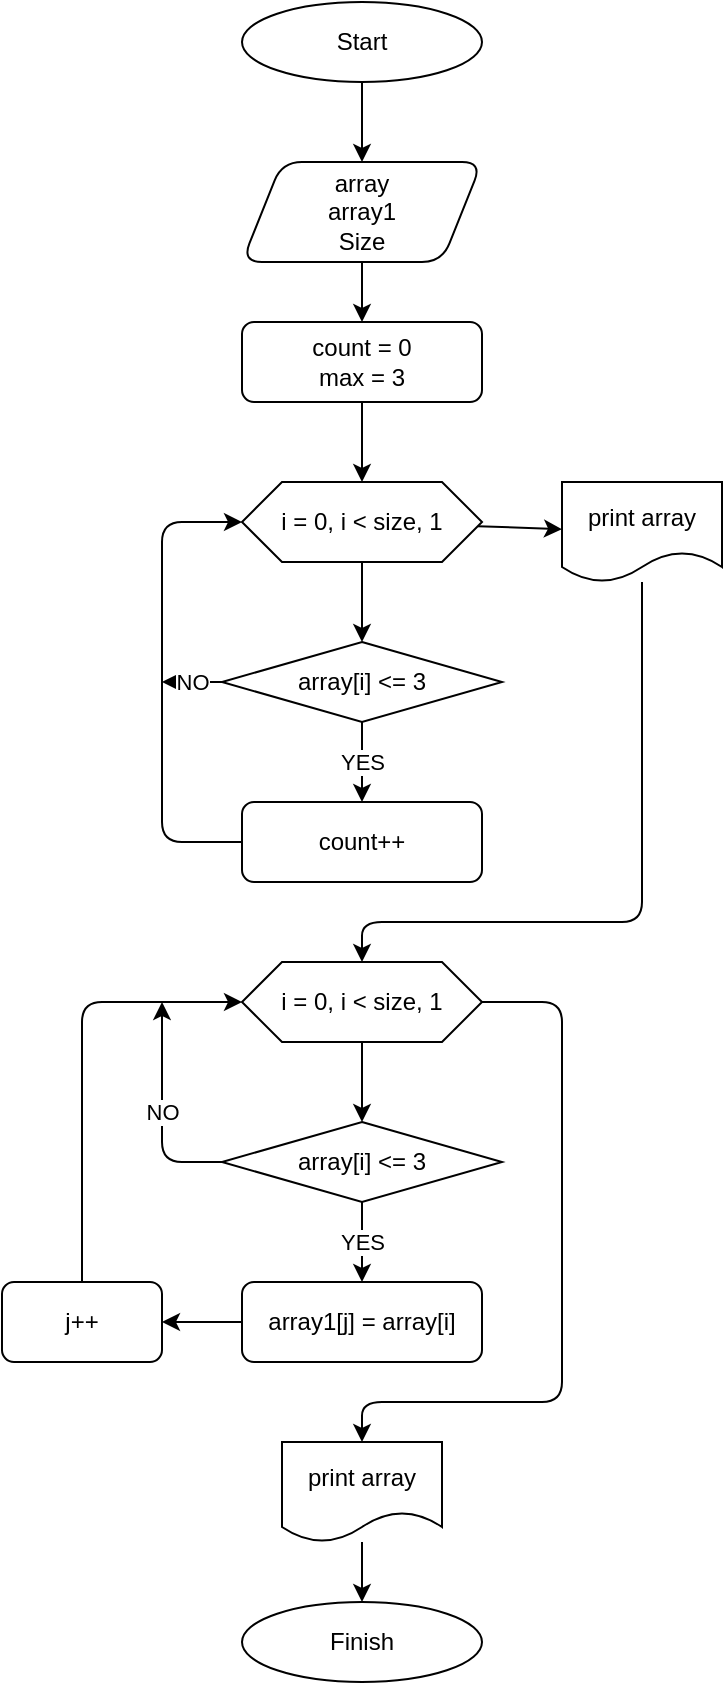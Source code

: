 <mxfile>
    <diagram id="0ag6XtFxA3MxgXPIFwI-" name="Страница 1">
        <mxGraphModel dx="838" dy="383" grid="1" gridSize="10" guides="1" tooltips="1" connect="1" arrows="1" fold="1" page="1" pageScale="1" pageWidth="1169" pageHeight="827" math="0" shadow="0">
            <root>
                <mxCell id="0"/>
                <mxCell id="1" parent="0"/>
                <mxCell id="4" value="" style="edgeStyle=none;html=1;" edge="1" parent="1" target="3">
                    <mxGeometry relative="1" as="geometry">
                        <mxPoint x="220" y="80" as="sourcePoint"/>
                    </mxGeometry>
                </mxCell>
                <mxCell id="11" value="" style="edgeStyle=none;html=1;" edge="1" parent="1" source="3" target="10">
                    <mxGeometry relative="1" as="geometry"/>
                </mxCell>
                <mxCell id="3" value="array&lt;br&gt;array1&lt;br&gt;Size" style="shape=parallelogram;perimeter=parallelogramPerimeter;whiteSpace=wrap;html=1;fixedSize=1;rounded=1;" vertex="1" parent="1">
                    <mxGeometry x="160" y="120" width="120" height="50" as="geometry"/>
                </mxCell>
                <mxCell id="9" value="Start" style="ellipse;whiteSpace=wrap;html=1;" vertex="1" parent="1">
                    <mxGeometry x="160" y="40" width="120" height="40" as="geometry"/>
                </mxCell>
                <mxCell id="13" style="edgeStyle=none;html=1;" edge="1" parent="1" source="10" target="12">
                    <mxGeometry relative="1" as="geometry"/>
                </mxCell>
                <mxCell id="10" value="count = 0&lt;br&gt;max = 3" style="whiteSpace=wrap;html=1;rounded=1;" vertex="1" parent="1">
                    <mxGeometry x="160" y="200" width="120" height="40" as="geometry"/>
                </mxCell>
                <mxCell id="15" value="" style="edgeStyle=none;html=1;" edge="1" parent="1" source="12" target="14">
                    <mxGeometry relative="1" as="geometry"/>
                </mxCell>
                <mxCell id="19" value="" style="edgeStyle=none;html=1;" edge="1" parent="1" source="12" target="18">
                    <mxGeometry relative="1" as="geometry"/>
                </mxCell>
                <mxCell id="12" value="i = 0, i &amp;lt; size, 1" style="shape=hexagon;perimeter=hexagonPerimeter2;whiteSpace=wrap;html=1;fixedSize=1;" vertex="1" parent="1">
                    <mxGeometry x="160" y="280" width="120" height="40" as="geometry"/>
                </mxCell>
                <mxCell id="17" value="YES" style="edgeStyle=none;html=1;" edge="1" parent="1" source="14" target="16">
                    <mxGeometry relative="1" as="geometry"/>
                </mxCell>
                <mxCell id="27" value="NO" style="edgeStyle=none;html=1;" edge="1" parent="1" source="14">
                    <mxGeometry relative="1" as="geometry">
                        <mxPoint x="120" y="380" as="targetPoint"/>
                    </mxGeometry>
                </mxCell>
                <mxCell id="14" value="array[i] &amp;lt;= 3" style="rhombus;whiteSpace=wrap;html=1;" vertex="1" parent="1">
                    <mxGeometry x="150" y="360" width="140" height="40" as="geometry"/>
                </mxCell>
                <mxCell id="25" style="edgeStyle=none;html=1;entryX=0;entryY=0.5;entryDx=0;entryDy=0;startArrow=none;" edge="1" parent="1" target="12">
                    <mxGeometry relative="1" as="geometry">
                        <mxPoint x="120" y="380" as="sourcePoint"/>
                        <mxPoint x="120" y="300" as="targetPoint"/>
                        <Array as="points">
                            <mxPoint x="120" y="300"/>
                        </Array>
                    </mxGeometry>
                </mxCell>
                <mxCell id="16" value="count++" style="rounded=1;whiteSpace=wrap;html=1;" vertex="1" parent="1">
                    <mxGeometry x="160" y="440" width="120" height="40" as="geometry"/>
                </mxCell>
                <mxCell id="30" style="edgeStyle=none;html=1;entryX=0.5;entryY=0;entryDx=0;entryDy=0;" edge="1" parent="1" source="18" target="29">
                    <mxGeometry relative="1" as="geometry">
                        <Array as="points">
                            <mxPoint x="360" y="500"/>
                            <mxPoint x="220" y="500"/>
                        </Array>
                    </mxGeometry>
                </mxCell>
                <mxCell id="18" value="print array" style="shape=document;whiteSpace=wrap;html=1;boundedLbl=1;" vertex="1" parent="1">
                    <mxGeometry x="320" y="280" width="80" height="50" as="geometry"/>
                </mxCell>
                <mxCell id="28" value="" style="edgeStyle=none;html=1;entryDx=0;entryDy=0;endArrow=none;" edge="1" parent="1" source="16">
                    <mxGeometry relative="1" as="geometry">
                        <mxPoint x="160" y="460" as="sourcePoint"/>
                        <mxPoint x="120" y="380" as="targetPoint"/>
                        <Array as="points">
                            <mxPoint x="120" y="460"/>
                            <mxPoint x="120" y="360"/>
                        </Array>
                    </mxGeometry>
                </mxCell>
                <mxCell id="32" style="edgeStyle=none;html=1;" edge="1" parent="1" source="29" target="31">
                    <mxGeometry relative="1" as="geometry"/>
                </mxCell>
                <mxCell id="51" style="edgeStyle=none;html=1;entryX=0.5;entryY=0;entryDx=0;entryDy=0;" edge="1" parent="1" source="29" target="46">
                    <mxGeometry relative="1" as="geometry">
                        <Array as="points">
                            <mxPoint x="320" y="540"/>
                            <mxPoint x="320" y="740"/>
                            <mxPoint x="220" y="740"/>
                        </Array>
                    </mxGeometry>
                </mxCell>
                <mxCell id="29" value="i = 0, i &amp;lt; size, 1" style="shape=hexagon;perimeter=hexagonPerimeter2;whiteSpace=wrap;html=1;fixedSize=1;" vertex="1" parent="1">
                    <mxGeometry x="160" y="520" width="120" height="40" as="geometry"/>
                </mxCell>
                <mxCell id="34" value="YES" style="edgeStyle=none;html=1;" edge="1" parent="1" source="31" target="33">
                    <mxGeometry relative="1" as="geometry"/>
                </mxCell>
                <mxCell id="45" value="NO" style="edgeStyle=none;html=1;" edge="1" parent="1" source="31">
                    <mxGeometry relative="1" as="geometry">
                        <mxPoint x="120" y="540" as="targetPoint"/>
                        <Array as="points">
                            <mxPoint x="120" y="620"/>
                        </Array>
                    </mxGeometry>
                </mxCell>
                <mxCell id="31" value="array[i] &amp;lt;= 3" style="rhombus;whiteSpace=wrap;html=1;" vertex="1" parent="1">
                    <mxGeometry x="150" y="600" width="140" height="40" as="geometry"/>
                </mxCell>
                <mxCell id="37" value="" style="edgeStyle=none;html=1;" edge="1" parent="1" source="33" target="36">
                    <mxGeometry relative="1" as="geometry"/>
                </mxCell>
                <mxCell id="33" value="array1[j] = array[i]" style="rounded=1;whiteSpace=wrap;html=1;" vertex="1" parent="1">
                    <mxGeometry x="160" y="680" width="120" height="40" as="geometry"/>
                </mxCell>
                <mxCell id="41" style="edgeStyle=none;html=1;entryX=0;entryY=0.5;entryDx=0;entryDy=0;" edge="1" parent="1" source="36" target="29">
                    <mxGeometry relative="1" as="geometry">
                        <Array as="points">
                            <mxPoint x="80" y="540"/>
                        </Array>
                    </mxGeometry>
                </mxCell>
                <mxCell id="36" value="j++" style="rounded=1;whiteSpace=wrap;html=1;" vertex="1" parent="1">
                    <mxGeometry x="40" y="680" width="80" height="40" as="geometry"/>
                </mxCell>
                <mxCell id="48" style="edgeStyle=none;html=1;" edge="1" parent="1" source="46" target="47">
                    <mxGeometry relative="1" as="geometry"/>
                </mxCell>
                <mxCell id="46" value="print array" style="shape=document;whiteSpace=wrap;html=1;boundedLbl=1;" vertex="1" parent="1">
                    <mxGeometry x="180" y="760" width="80" height="50" as="geometry"/>
                </mxCell>
                <mxCell id="47" value="Finish" style="ellipse;whiteSpace=wrap;html=1;" vertex="1" parent="1">
                    <mxGeometry x="160" y="840" width="120" height="40" as="geometry"/>
                </mxCell>
            </root>
        </mxGraphModel>
    </diagram>
</mxfile>